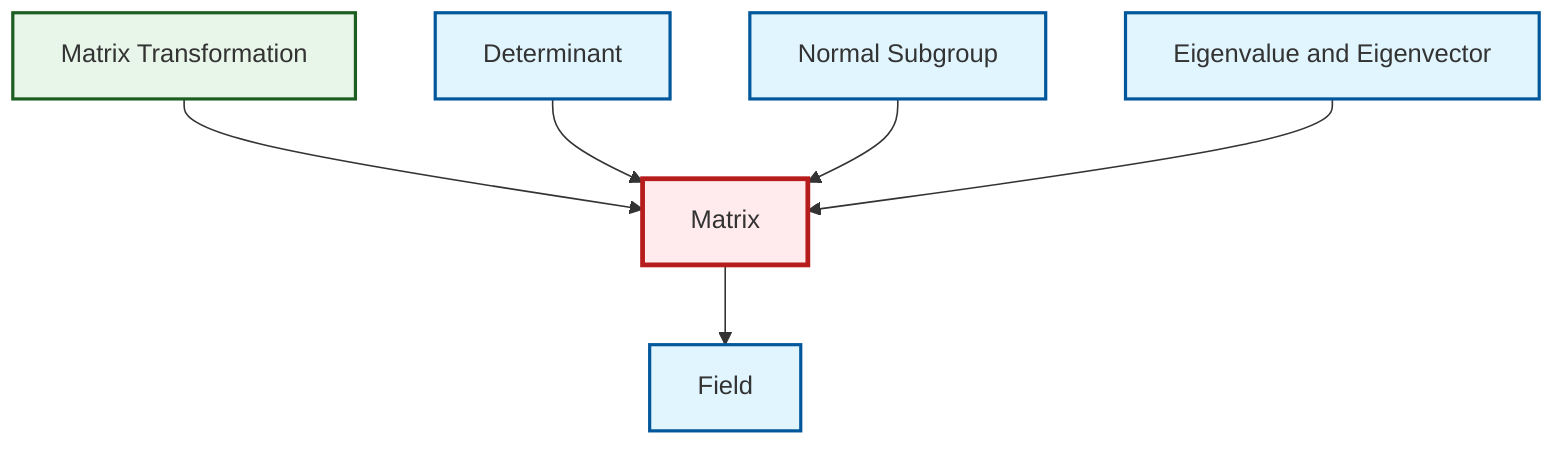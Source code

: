 graph TD
    classDef definition fill:#e1f5fe,stroke:#01579b,stroke-width:2px
    classDef theorem fill:#f3e5f5,stroke:#4a148c,stroke-width:2px
    classDef axiom fill:#fff3e0,stroke:#e65100,stroke-width:2px
    classDef example fill:#e8f5e9,stroke:#1b5e20,stroke-width:2px
    classDef current fill:#ffebee,stroke:#b71c1c,stroke-width:3px
    def-matrix["Matrix"]:::definition
    def-determinant["Determinant"]:::definition
    ex-matrix-transformation["Matrix Transformation"]:::example
    def-normal-subgroup["Normal Subgroup"]:::definition
    def-field["Field"]:::definition
    def-eigenvalue-eigenvector["Eigenvalue and Eigenvector"]:::definition
    ex-matrix-transformation --> def-matrix
    def-determinant --> def-matrix
    def-normal-subgroup --> def-matrix
    def-matrix --> def-field
    def-eigenvalue-eigenvector --> def-matrix
    class def-matrix current